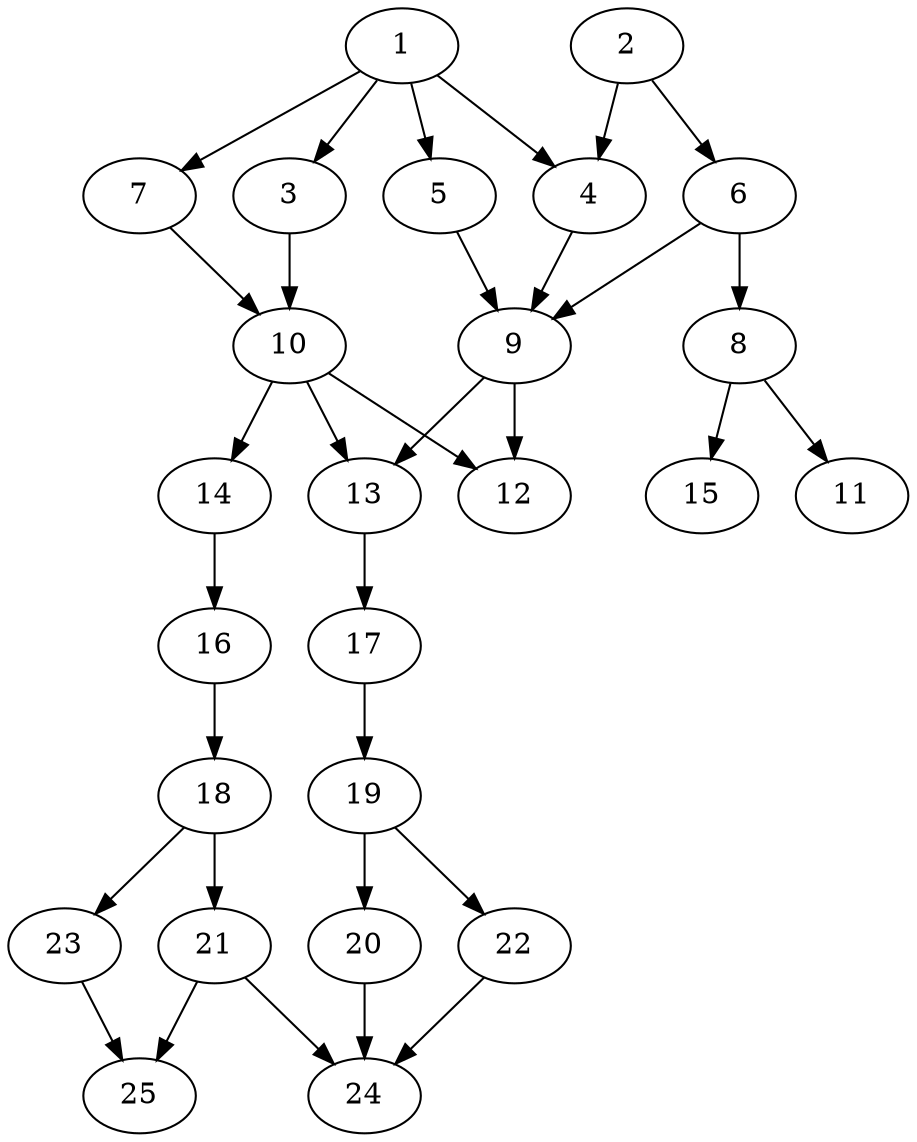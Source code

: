 // DAG (tier=2-normal, mode=data, n=25, ccr=0.413, fat=0.539, density=0.559, regular=0.450, jump=0.161, mindata=2097152, maxdata=16777216)
// DAG automatically generated by daggen at Sun Aug 24 16:33:34 2025
// /home/ermia/Project/Environments/daggen/bin/daggen --dot --ccr 0.413 --fat 0.539 --regular 0.450 --density 0.559 --jump 0.161 --mindata 2097152 --maxdata 16777216 -n 25 
digraph G {
  1 [size="69735994385057072", alpha="0.05", expect_size="34867997192528536"]
  1 -> 3 [size ="1533810701238272"]
  1 -> 4 [size ="1533810701238272"]
  1 -> 5 [size ="1533810701238272"]
  1 -> 7 [size ="1533810701238272"]
  2 [size="44684097085557504", alpha="0.04", expect_size="22342048542778752"]
  2 -> 4 [size ="2067707985920000"]
  2 -> 6 [size ="2067707985920000"]
  3 [size="987912834972733696", alpha="0.17", expect_size="493956417486366848"]
  3 -> 10 [size ="484016104931328"]
  4 [size="1063590964264544384", alpha="0.18", expect_size="531795482132272192"]
  4 -> 9 [size ="539962357317632"]
  5 [size="53773197623473209344", alpha="0.05", expect_size="26886598811736604672"]
  5 -> 9 [size ="113972627898368"]
  6 [size="37722241791458288", alpha="0.18", expect_size="18861120895729144"]
  6 -> 8 [size ="1742120280915968"]
  6 -> 9 [size ="1742120280915968"]
  7 [size="97353329502548832", alpha="0.00", expect_size="48676664751274416"]
  7 -> 10 [size ="1898021243584512"]
  8 [size="108393572289177280", alpha="0.14", expect_size="54196786144588640"]
  8 -> 11 [size ="1811707936636928"]
  8 -> 15 [size ="1811707936636928"]
  9 [size="1268376212075303665664", alpha="0.11", expect_size="634188106037651832832"]
  9 -> 12 [size ="937393733500928"]
  9 -> 13 [size ="937393733500928"]
  10 [size="109147473420915104", alpha="0.10", expect_size="54573736710457552"]
  10 -> 12 [size ="129891093708800"]
  10 -> 13 [size ="129891093708800"]
  10 -> 14 [size ="129891093708800"]
  11 [size="63357630106405672", alpha="0.05", expect_size="31678815053202836"]
  12 [size="3074054064221367", alpha="0.05", expect_size="1537027032110683"]
  13 [size="2879307026423315693568", alpha="0.14", expect_size="1439653513211657846784"]
  13 -> 17 [size ="1619130939604992"]
  14 [size="1271887781666156", alpha="0.01", expect_size="635943890833078"]
  14 -> 16 [size ="134083543826432"]
  15 [size="25879850166787524", alpha="0.14", expect_size="12939925083393762"]
  16 [size="103666811938452464", alpha="0.14", expect_size="51833405969226232"]
  16 -> 18 [size ="89041416486912"]
  17 [size="5936620462827882", alpha="0.07", expect_size="2968310231413941"]
  17 -> 19 [size ="233772393955328"]
  18 [size="878803881890137767936", alpha="0.07", expect_size="439401940945068883968"]
  18 -> 21 [size ="733980684976128"]
  18 -> 23 [size ="733980684976128"]
  19 [size="15153702075943146", alpha="0.12", expect_size="7576851037971573"]
  19 -> 20 [size ="664610965291008"]
  19 -> 22 [size ="664610965291008"]
  20 [size="39492454558013112", alpha="0.07", expect_size="19746227279006556"]
  20 -> 24 [size ="740271469887488"]
  21 [size="1907864189442218524672", alpha="0.17", expect_size="953932094721109262336"]
  21 -> 24 [size ="1230613357002752"]
  21 -> 25 [size ="1230613357002752"]
  22 [size="21263486179514616", alpha="0.04", expect_size="10631743089757308"]
  22 -> 24 [size ="488614806945792"]
  23 [size="4333348949052789248", alpha="0.18", expect_size="2166674474526394624"]
  23 -> 25 [size ="1510532959961088"]
  24 [size="286578968495500736", alpha="0.10", expect_size="143289484247750368"]
  25 [size="1975064790298844672", alpha="0.01", expect_size="987532395149422336"]
}